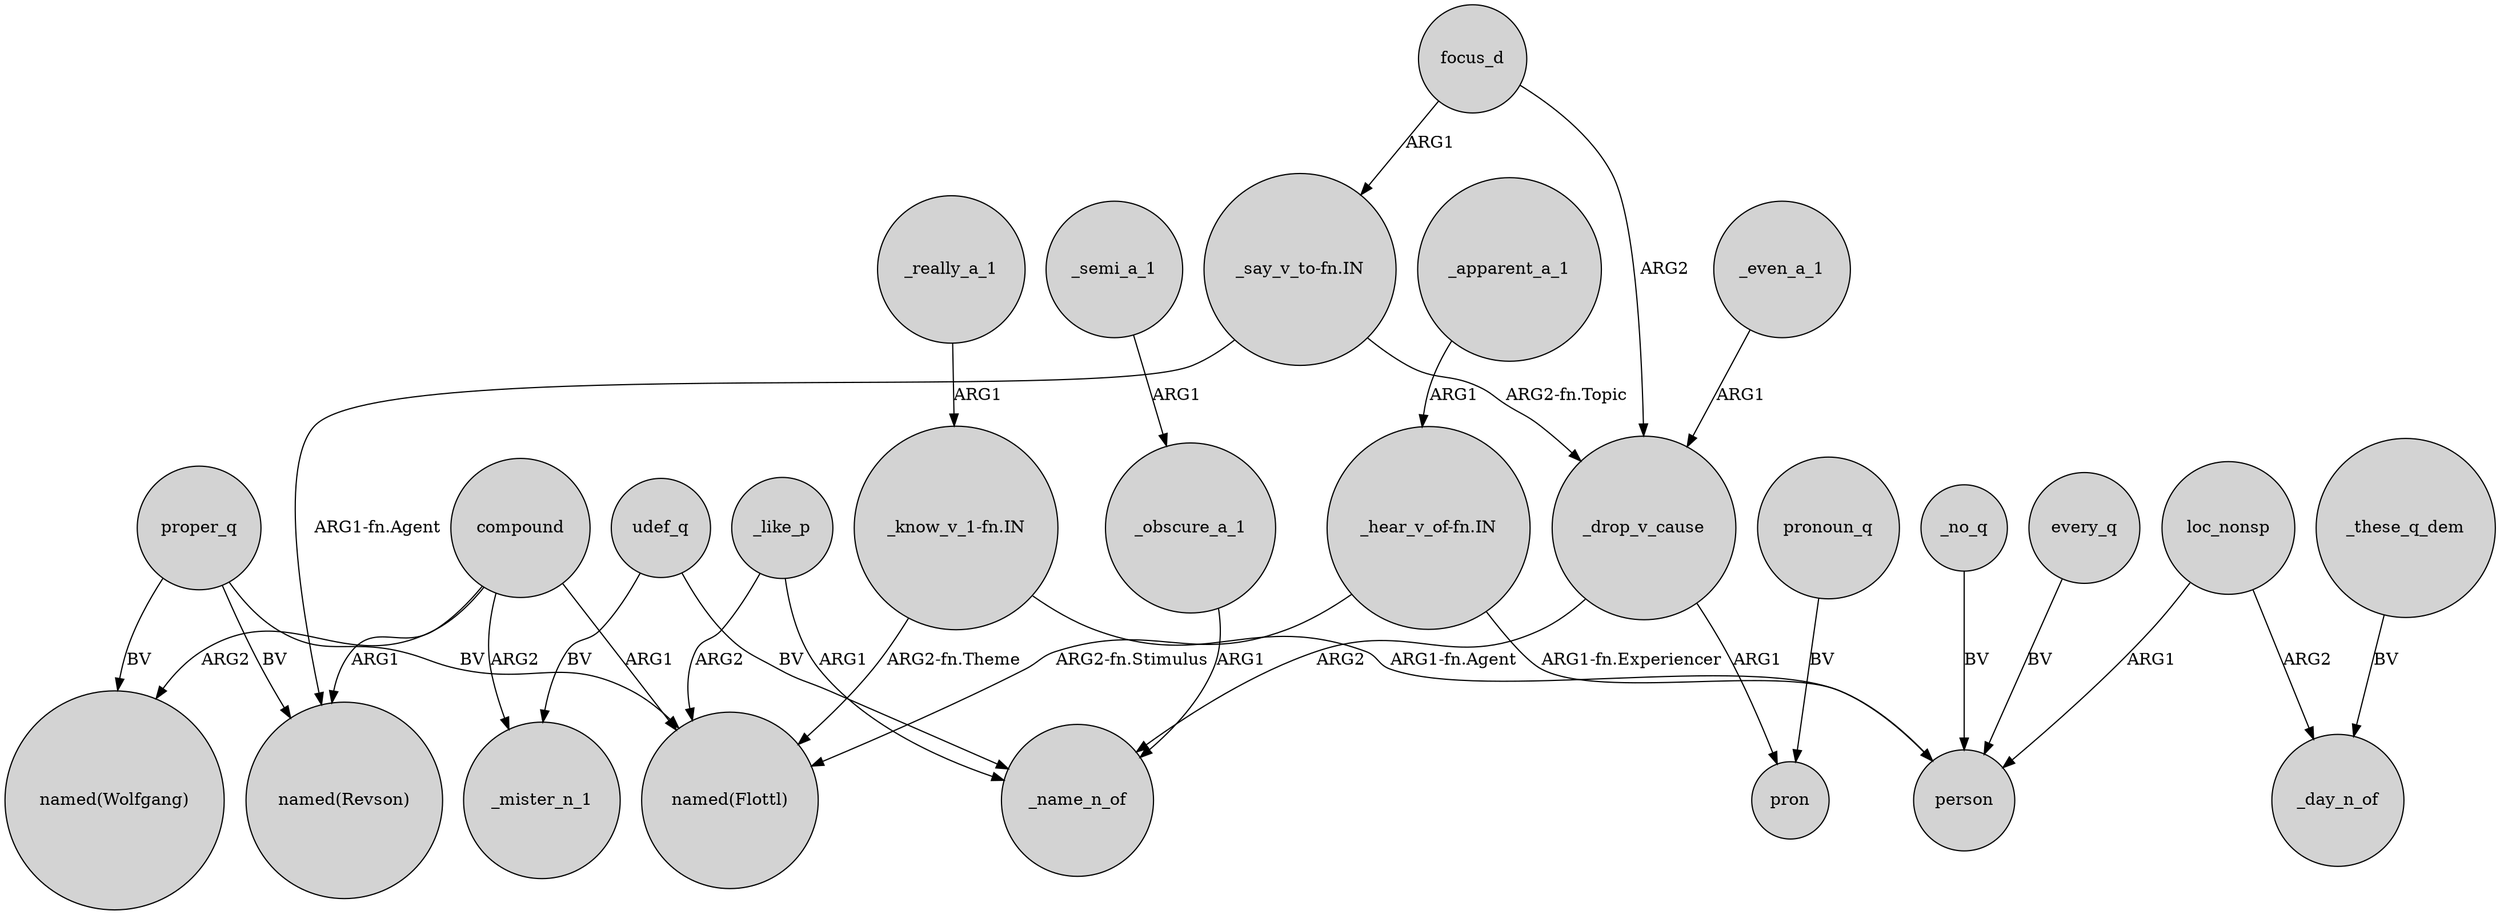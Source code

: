 digraph {
	node [shape=circle style=filled]
	compound -> "named(Flottl)" [label=ARG1]
	proper_q -> "named(Revson)" [label=BV]
	_drop_v_cause -> pron [label=ARG1]
	proper_q -> "named(Flottl)" [label=BV]
	compound -> "named(Revson)" [label=ARG1]
	proper_q -> "named(Wolfgang)" [label=BV]
	_really_a_1 -> "_know_v_1-fn.IN" [label=ARG1]
	compound -> _mister_n_1 [label=ARG2]
	focus_d -> _drop_v_cause [label=ARG2]
	every_q -> person [label=BV]
	udef_q -> _mister_n_1 [label=BV]
	"_hear_v_of-fn.IN" -> "named(Flottl)" [label="ARG2-fn.Stimulus"]
	_even_a_1 -> _drop_v_cause [label=ARG1]
	_these_q_dem -> _day_n_of [label=BV]
	"_say_v_to-fn.IN" -> _drop_v_cause [label="ARG2-fn.Topic"]
	"_know_v_1-fn.IN" -> person [label="ARG1-fn.Agent"]
	pronoun_q -> pron [label=BV]
	"_say_v_to-fn.IN" -> "named(Revson)" [label="ARG1-fn.Agent"]
	loc_nonsp -> person [label=ARG1]
	_no_q -> person [label=BV]
	loc_nonsp -> _day_n_of [label=ARG2]
	_obscure_a_1 -> _name_n_of [label=ARG1]
	compound -> "named(Wolfgang)" [label=ARG2]
	_semi_a_1 -> _obscure_a_1 [label=ARG1]
	"_know_v_1-fn.IN" -> "named(Flottl)" [label="ARG2-fn.Theme"]
	_apparent_a_1 -> "_hear_v_of-fn.IN" [label=ARG1]
	_drop_v_cause -> _name_n_of [label=ARG2]
	udef_q -> _name_n_of [label=BV]
	"_hear_v_of-fn.IN" -> person [label="ARG1-fn.Experiencer"]
	focus_d -> "_say_v_to-fn.IN" [label=ARG1]
	_like_p -> "named(Flottl)" [label=ARG2]
	_like_p -> _name_n_of [label=ARG1]
}
